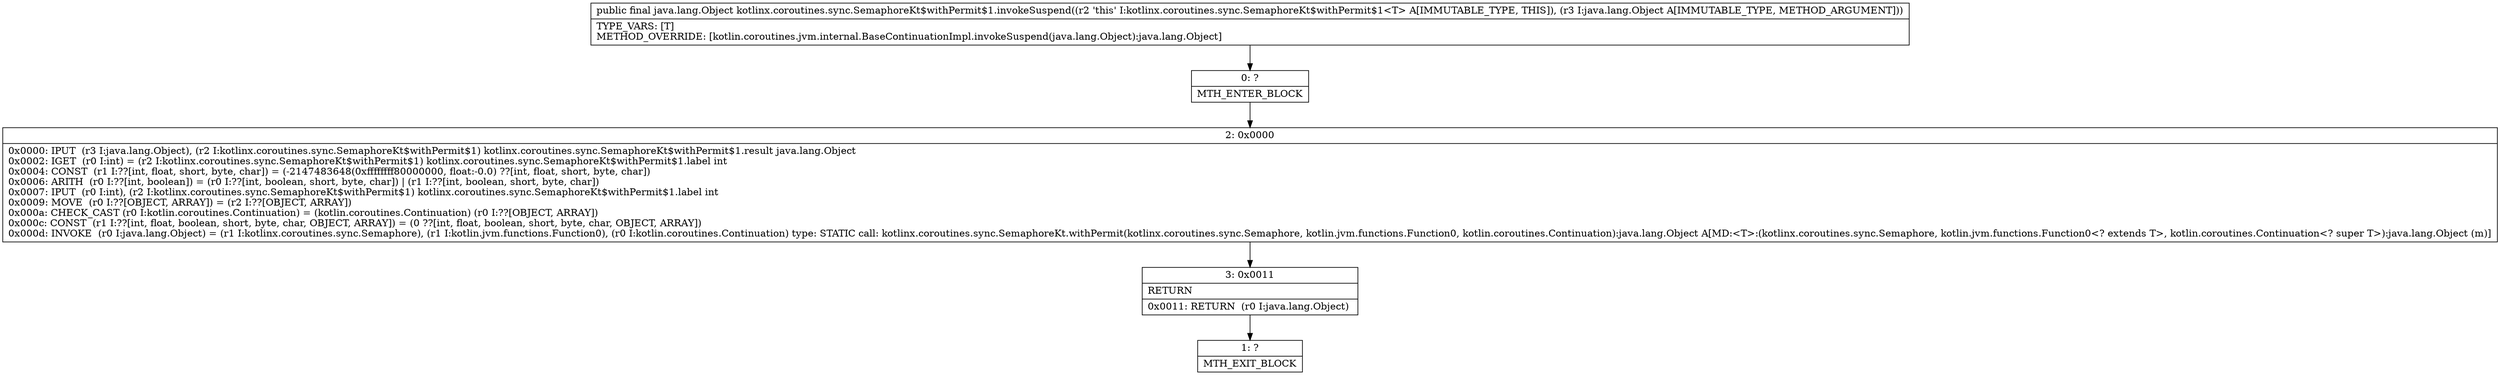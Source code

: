 digraph "CFG forkotlinx.coroutines.sync.SemaphoreKt$withPermit$1.invokeSuspend(Ljava\/lang\/Object;)Ljava\/lang\/Object;" {
Node_0 [shape=record,label="{0\:\ ?|MTH_ENTER_BLOCK\l}"];
Node_2 [shape=record,label="{2\:\ 0x0000|0x0000: IPUT  (r3 I:java.lang.Object), (r2 I:kotlinx.coroutines.sync.SemaphoreKt$withPermit$1) kotlinx.coroutines.sync.SemaphoreKt$withPermit$1.result java.lang.Object \l0x0002: IGET  (r0 I:int) = (r2 I:kotlinx.coroutines.sync.SemaphoreKt$withPermit$1) kotlinx.coroutines.sync.SemaphoreKt$withPermit$1.label int \l0x0004: CONST  (r1 I:??[int, float, short, byte, char]) = (\-2147483648(0xffffffff80000000, float:\-0.0) ??[int, float, short, byte, char]) \l0x0006: ARITH  (r0 I:??[int, boolean]) = (r0 I:??[int, boolean, short, byte, char]) \| (r1 I:??[int, boolean, short, byte, char]) \l0x0007: IPUT  (r0 I:int), (r2 I:kotlinx.coroutines.sync.SemaphoreKt$withPermit$1) kotlinx.coroutines.sync.SemaphoreKt$withPermit$1.label int \l0x0009: MOVE  (r0 I:??[OBJECT, ARRAY]) = (r2 I:??[OBJECT, ARRAY]) \l0x000a: CHECK_CAST (r0 I:kotlin.coroutines.Continuation) = (kotlin.coroutines.Continuation) (r0 I:??[OBJECT, ARRAY]) \l0x000c: CONST  (r1 I:??[int, float, boolean, short, byte, char, OBJECT, ARRAY]) = (0 ??[int, float, boolean, short, byte, char, OBJECT, ARRAY]) \l0x000d: INVOKE  (r0 I:java.lang.Object) = (r1 I:kotlinx.coroutines.sync.Semaphore), (r1 I:kotlin.jvm.functions.Function0), (r0 I:kotlin.coroutines.Continuation) type: STATIC call: kotlinx.coroutines.sync.SemaphoreKt.withPermit(kotlinx.coroutines.sync.Semaphore, kotlin.jvm.functions.Function0, kotlin.coroutines.Continuation):java.lang.Object A[MD:\<T\>:(kotlinx.coroutines.sync.Semaphore, kotlin.jvm.functions.Function0\<? extends T\>, kotlin.coroutines.Continuation\<? super T\>):java.lang.Object (m)]\l}"];
Node_3 [shape=record,label="{3\:\ 0x0011|RETURN\l|0x0011: RETURN  (r0 I:java.lang.Object) \l}"];
Node_1 [shape=record,label="{1\:\ ?|MTH_EXIT_BLOCK\l}"];
MethodNode[shape=record,label="{public final java.lang.Object kotlinx.coroutines.sync.SemaphoreKt$withPermit$1.invokeSuspend((r2 'this' I:kotlinx.coroutines.sync.SemaphoreKt$withPermit$1\<T\> A[IMMUTABLE_TYPE, THIS]), (r3 I:java.lang.Object A[IMMUTABLE_TYPE, METHOD_ARGUMENT]))  | TYPE_VARS: [T]\lMETHOD_OVERRIDE: [kotlin.coroutines.jvm.internal.BaseContinuationImpl.invokeSuspend(java.lang.Object):java.lang.Object]\l}"];
MethodNode -> Node_0;Node_0 -> Node_2;
Node_2 -> Node_3;
Node_3 -> Node_1;
}

